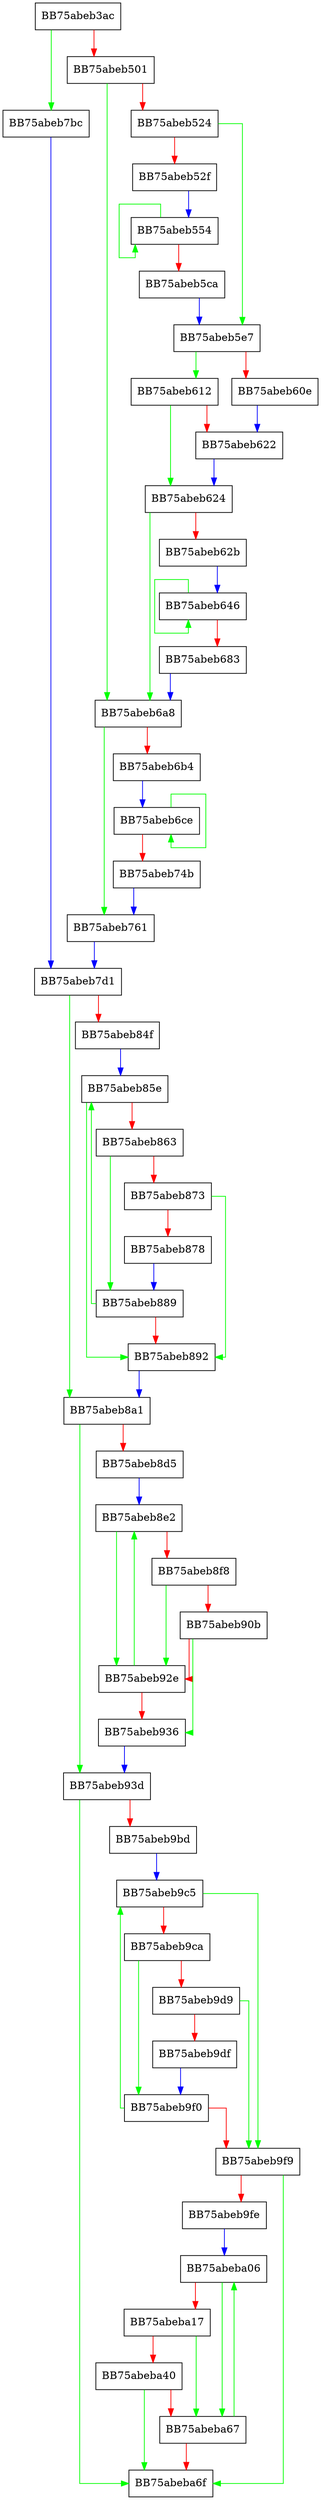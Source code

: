 digraph ZSTD_RowFindBestMatch_dictMatchState_5_4 {
  node [shape="box"];
  graph [splines=ortho];
  BB75abeb3ac -> BB75abeb7bc [color="green"];
  BB75abeb3ac -> BB75abeb501 [color="red"];
  BB75abeb501 -> BB75abeb6a8 [color="green"];
  BB75abeb501 -> BB75abeb524 [color="red"];
  BB75abeb524 -> BB75abeb5e7 [color="green"];
  BB75abeb524 -> BB75abeb52f [color="red"];
  BB75abeb52f -> BB75abeb554 [color="blue"];
  BB75abeb554 -> BB75abeb554 [color="green"];
  BB75abeb554 -> BB75abeb5ca [color="red"];
  BB75abeb5ca -> BB75abeb5e7 [color="blue"];
  BB75abeb5e7 -> BB75abeb612 [color="green"];
  BB75abeb5e7 -> BB75abeb60e [color="red"];
  BB75abeb60e -> BB75abeb622 [color="blue"];
  BB75abeb612 -> BB75abeb624 [color="green"];
  BB75abeb612 -> BB75abeb622 [color="red"];
  BB75abeb622 -> BB75abeb624 [color="blue"];
  BB75abeb624 -> BB75abeb6a8 [color="green"];
  BB75abeb624 -> BB75abeb62b [color="red"];
  BB75abeb62b -> BB75abeb646 [color="blue"];
  BB75abeb646 -> BB75abeb646 [color="green"];
  BB75abeb646 -> BB75abeb683 [color="red"];
  BB75abeb683 -> BB75abeb6a8 [color="blue"];
  BB75abeb6a8 -> BB75abeb761 [color="green"];
  BB75abeb6a8 -> BB75abeb6b4 [color="red"];
  BB75abeb6b4 -> BB75abeb6ce [color="blue"];
  BB75abeb6ce -> BB75abeb6ce [color="green"];
  BB75abeb6ce -> BB75abeb74b [color="red"];
  BB75abeb74b -> BB75abeb761 [color="blue"];
  BB75abeb761 -> BB75abeb7d1 [color="blue"];
  BB75abeb7bc -> BB75abeb7d1 [color="blue"];
  BB75abeb7d1 -> BB75abeb8a1 [color="green"];
  BB75abeb7d1 -> BB75abeb84f [color="red"];
  BB75abeb84f -> BB75abeb85e [color="blue"];
  BB75abeb85e -> BB75abeb892 [color="green"];
  BB75abeb85e -> BB75abeb863 [color="red"];
  BB75abeb863 -> BB75abeb889 [color="green"];
  BB75abeb863 -> BB75abeb873 [color="red"];
  BB75abeb873 -> BB75abeb892 [color="green"];
  BB75abeb873 -> BB75abeb878 [color="red"];
  BB75abeb878 -> BB75abeb889 [color="blue"];
  BB75abeb889 -> BB75abeb85e [color="green"];
  BB75abeb889 -> BB75abeb892 [color="red"];
  BB75abeb892 -> BB75abeb8a1 [color="blue"];
  BB75abeb8a1 -> BB75abeb93d [color="green"];
  BB75abeb8a1 -> BB75abeb8d5 [color="red"];
  BB75abeb8d5 -> BB75abeb8e2 [color="blue"];
  BB75abeb8e2 -> BB75abeb92e [color="green"];
  BB75abeb8e2 -> BB75abeb8f8 [color="red"];
  BB75abeb8f8 -> BB75abeb92e [color="green"];
  BB75abeb8f8 -> BB75abeb90b [color="red"];
  BB75abeb90b -> BB75abeb936 [color="green"];
  BB75abeb90b -> BB75abeb92e [color="red"];
  BB75abeb92e -> BB75abeb8e2 [color="green"];
  BB75abeb92e -> BB75abeb936 [color="red"];
  BB75abeb936 -> BB75abeb93d [color="blue"];
  BB75abeb93d -> BB75abeba6f [color="green"];
  BB75abeb93d -> BB75abeb9bd [color="red"];
  BB75abeb9bd -> BB75abeb9c5 [color="blue"];
  BB75abeb9c5 -> BB75abeb9f9 [color="green"];
  BB75abeb9c5 -> BB75abeb9ca [color="red"];
  BB75abeb9ca -> BB75abeb9f0 [color="green"];
  BB75abeb9ca -> BB75abeb9d9 [color="red"];
  BB75abeb9d9 -> BB75abeb9f9 [color="green"];
  BB75abeb9d9 -> BB75abeb9df [color="red"];
  BB75abeb9df -> BB75abeb9f0 [color="blue"];
  BB75abeb9f0 -> BB75abeb9c5 [color="green"];
  BB75abeb9f0 -> BB75abeb9f9 [color="red"];
  BB75abeb9f9 -> BB75abeba6f [color="green"];
  BB75abeb9f9 -> BB75abeb9fe [color="red"];
  BB75abeb9fe -> BB75abeba06 [color="blue"];
  BB75abeba06 -> BB75abeba67 [color="green"];
  BB75abeba06 -> BB75abeba17 [color="red"];
  BB75abeba17 -> BB75abeba67 [color="green"];
  BB75abeba17 -> BB75abeba40 [color="red"];
  BB75abeba40 -> BB75abeba6f [color="green"];
  BB75abeba40 -> BB75abeba67 [color="red"];
  BB75abeba67 -> BB75abeba06 [color="green"];
  BB75abeba67 -> BB75abeba6f [color="red"];
}